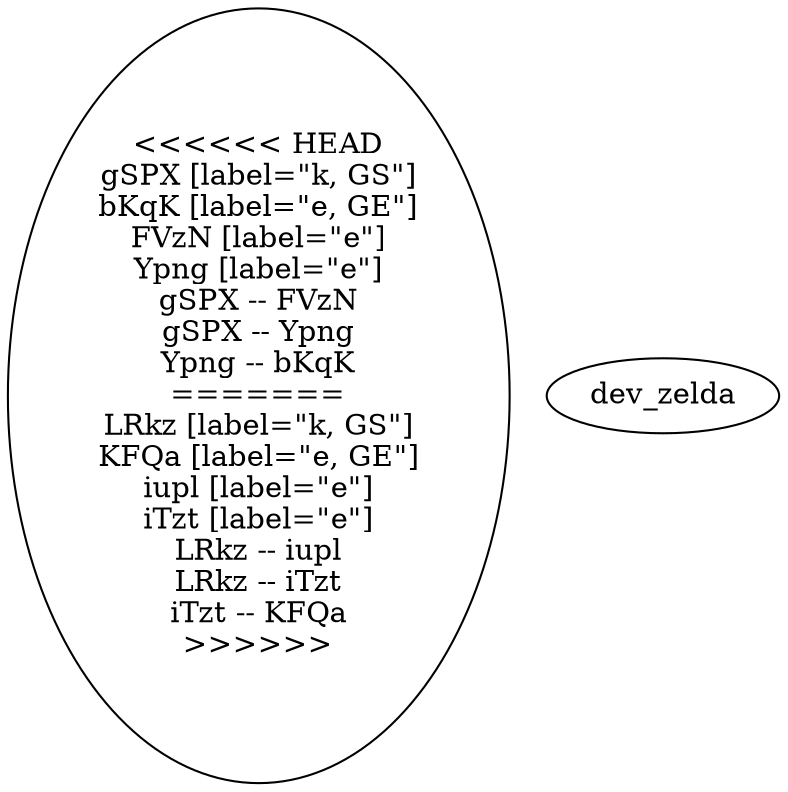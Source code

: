 graph {
<<<<<<< HEAD
gSPX [label="k, GS"]
bKqK [label="e, GE"]
FVzN [label="e"]
Ypng [label="e"]
gSPX -- FVzN
gSPX -- Ypng
Ypng -- bKqK
=======
LRkz [label="k, GS"]
KFQa [label="e, GE"]
iupl [label="e"]
iTzt [label="e"]
LRkz -- iupl
LRkz -- iTzt
iTzt -- KFQa
>>>>>>> dev_zelda
}